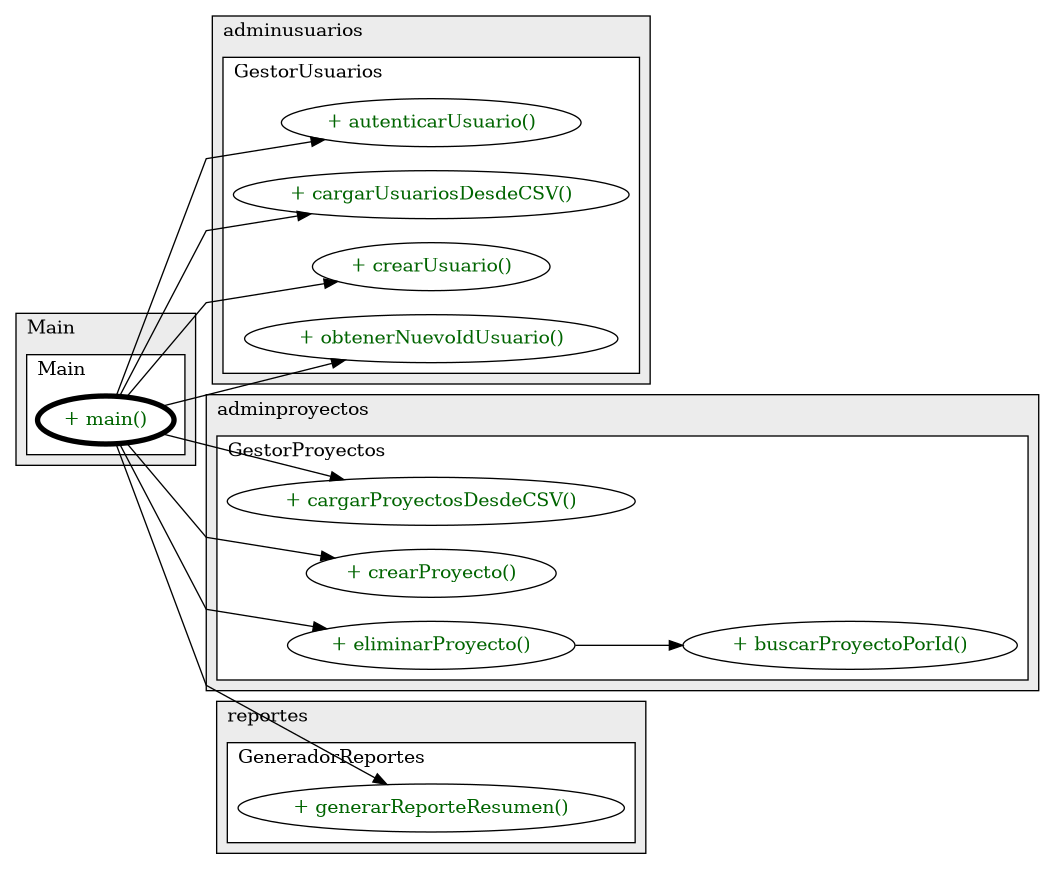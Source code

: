 @startuml

/' diagram meta data start
config=CallConfiguration;
{
  "rootMethod": "Main#main(String[])",
  "projectClassification": {
    "searchMode": "OpenProject", // OpenProject, AllProjects
    "includedProjects": "",
    "pathEndKeywords": "*.impl",
    "isClientPath": "",
    "isClientName": "",
    "isTestPath": "",
    "isTestName": "",
    "isMappingPath": "",
    "isMappingName": "",
    "isDataAccessPath": "",
    "isDataAccessName": "",
    "isDataStructurePath": "",
    "isDataStructureName": "",
    "isInterfaceStructuresPath": "",
    "isInterfaceStructuresName": "",
    "isEntryPointPath": "",
    "isEntryPointName": "",
    "treatFinalFieldsAsMandatory": false
  },
  "graphRestriction": {
    "classPackageExcludeFilter": "",
    "classPackageIncludeFilter": "",
    "classNameExcludeFilter": "",
    "classNameIncludeFilter": "",
    "methodNameExcludeFilter": "",
    "methodNameIncludeFilter": "",
    "removeByInheritance": "", // inheritance/annotation based filtering is done in a second step
    "removeByAnnotation": "",
    "removeByClassPackage": "", // cleanup the graph after inheritance/annotation based filtering is done
    "removeByClassName": "",
    "cutMappings": false,
    "cutEnum": true,
    "cutTests": true,
    "cutClient": true,
    "cutDataAccess": true,
    "cutInterfaceStructures": true,
    "cutDataStructures": true,
    "cutGetterAndSetter": true,
    "cutConstructors": true
  },
  "graphTraversal": {
    "forwardDepth": 3,
    "backwardDepth": 3,
    "classPackageExcludeFilter": "",
    "classPackageIncludeFilter": "",
    "classNameExcludeFilter": "",
    "classNameIncludeFilter": "",
    "methodNameExcludeFilter": "",
    "methodNameIncludeFilter": "",
    "hideMappings": false,
    "hideDataStructures": false,
    "hidePrivateMethods": true,
    "hideInterfaceCalls": true, // indirection: implementation -> interface (is hidden) -> implementation
    "onlyShowApplicationEntryPoints": false, // root node is included
    "useMethodCallsForStructureDiagram": "ForwardOnly" // ForwardOnly, BothDirections, No
  },
  "details": {
    "aggregation": "GroupByClass", // ByClass, GroupByClass, None
    "showMethodParametersTypes": false,
    "showMethodParametersNames": false,
    "showMethodReturnType": false,
    "showPackageLevels": 2,
    "showCallOrder": false,
    "edgeMode": "MethodsOnly", // TypesOnly, MethodsOnly, TypesAndMethods, MethodsAndDirectTypeUsage
    "showDetailedClassStructure": false
  },
  "rootClass": "Main",
  "extensionCallbackMethod": "" // qualified.class.name#methodName - signature: public static String method(String)
}
diagram meta data end '/



digraph g {
    rankdir="LR"
    splines=polyline
    

'nodes 
subgraph cluster_1199917228 { 
   	label=adminusuarios
	labeljust=l
	fillcolor="#ececec"
	style=filled
   
   subgraph cluster_511862017 { 
   	label=GestorUsuarios
	labeljust=l
	fillcolor=white
	style=filled
   
   GestorUsuarios1199917228XXXautenticarUsuario2013066710[
	label="+ autenticarUsuario()"
	style=filled
	fillcolor=white
	tooltip="GestorUsuarios

null"
	fontcolor=darkgreen
];

GestorUsuarios1199917228XXXcargarUsuariosDesdeCSV1808118735[
	label="+ cargarUsuariosDesdeCSV()"
	style=filled
	fillcolor=white
	tooltip="GestorUsuarios

null"
	fontcolor=darkgreen
];

GestorUsuarios1199917228XXXcrearUsuario18766814[
	label="+ crearUsuario()"
	style=filled
	fillcolor=white
	tooltip="GestorUsuarios

null"
	fontcolor=darkgreen
];

GestorUsuarios1199917228XXXobtenerNuevoIdUsuario0[
	label="+ obtenerNuevoIdUsuario()"
	style=filled
	fillcolor=white
	tooltip="GestorUsuarios

null"
	fontcolor=darkgreen
];
} 
} 

subgraph cluster_193335905 { 
   	label=adminproyectos
	labeljust=l
	fillcolor="#ececec"
	style=filled
   
   subgraph cluster_603928029 { 
   	label=GestorProyectos
	labeljust=l
	fillcolor=white
	style=filled
   
   GestorProyectos193335905XXXbuscarProyectoPorId104431[
	label="+ buscarProyectoPorId()"
	style=filled
	fillcolor=white
	tooltip="GestorProyectos

null"
	fontcolor=darkgreen
];

GestorProyectos193335905XXXcargarProyectosDesdeCSV1808118735[
	label="+ cargarProyectosDesdeCSV()"
	style=filled
	fillcolor=white
	tooltip="GestorProyectos

null"
	fontcolor=darkgreen
];

GestorProyectos193335905XXXcrearProyecto0[
	label="+ crearProyecto()"
	style=filled
	fillcolor=white
	tooltip="GestorProyectos

null"
	fontcolor=darkgreen
];

GestorProyectos193335905XXXeliminarProyecto104431[
	label="+ eliminarProyecto()"
	style=filled
	fillcolor=white
	tooltip="GestorProyectos

null"
	fontcolor=darkgreen
];
} 
} 

subgraph cluster_2390489 { 
   	label=Main
	labeljust=l
	fillcolor="#ececec"
	style=filled
   
   subgraph cluster_1706522830 { 
   	label=Main
	labeljust=l
	fillcolor=white
	style=filled
   
   Main2390489XXXmain1859653459[
	label="+ main()"
	style=filled
	fillcolor=white
	tooltip="Main

null"
	penwidth=4
	fontcolor=darkgreen
];
} 
} 

subgraph cluster_427039518 { 
   	label=reportes
	labeljust=l
	fillcolor="#ececec"
	style=filled
   
   subgraph cluster_1487095449 { 
   	label=GeneradorReportes
	labeljust=l
	fillcolor=white
	style=filled
   
   GeneradorReportes427039518XXXgenerarReporteResumen1794054715[
	label="+ generarReporteResumen()"
	style=filled
	fillcolor=white
	tooltip="GeneradorReportes

null"
	fontcolor=darkgreen
];
} 
} 

'edges    
GestorProyectos193335905XXXeliminarProyecto104431 -> GestorProyectos193335905XXXbuscarProyectoPorId104431;
Main2390489XXXmain1859653459 -> GeneradorReportes427039518XXXgenerarReporteResumen1794054715;
Main2390489XXXmain1859653459 -> GestorProyectos193335905XXXcargarProyectosDesdeCSV1808118735;
Main2390489XXXmain1859653459 -> GestorProyectos193335905XXXcrearProyecto0;
Main2390489XXXmain1859653459 -> GestorProyectos193335905XXXeliminarProyecto104431;
Main2390489XXXmain1859653459 -> GestorUsuarios1199917228XXXautenticarUsuario2013066710;
Main2390489XXXmain1859653459 -> GestorUsuarios1199917228XXXcargarUsuariosDesdeCSV1808118735;
Main2390489XXXmain1859653459 -> GestorUsuarios1199917228XXXcrearUsuario18766814;
Main2390489XXXmain1859653459 -> GestorUsuarios1199917228XXXobtenerNuevoIdUsuario0;
    
}
@enduml